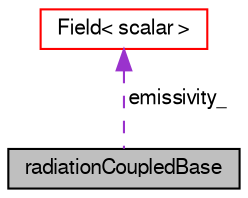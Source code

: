 digraph "radiationCoupledBase"
{
  bgcolor="transparent";
  edge [fontname="FreeSans",fontsize="10",labelfontname="FreeSans",labelfontsize="10"];
  node [fontname="FreeSans",fontsize="10",shape=record];
  Node6 [label="radiationCoupledBase",height=0.2,width=0.4,color="black", fillcolor="grey75", style="filled", fontcolor="black"];
  Node7 -> Node6 [dir="back",color="darkorchid3",fontsize="10",style="dashed",label=" emissivity_" ,fontname="FreeSans"];
  Node7 [label="Field\< scalar \>",height=0.2,width=0.4,color="red",URL="$a26466.html"];
}

